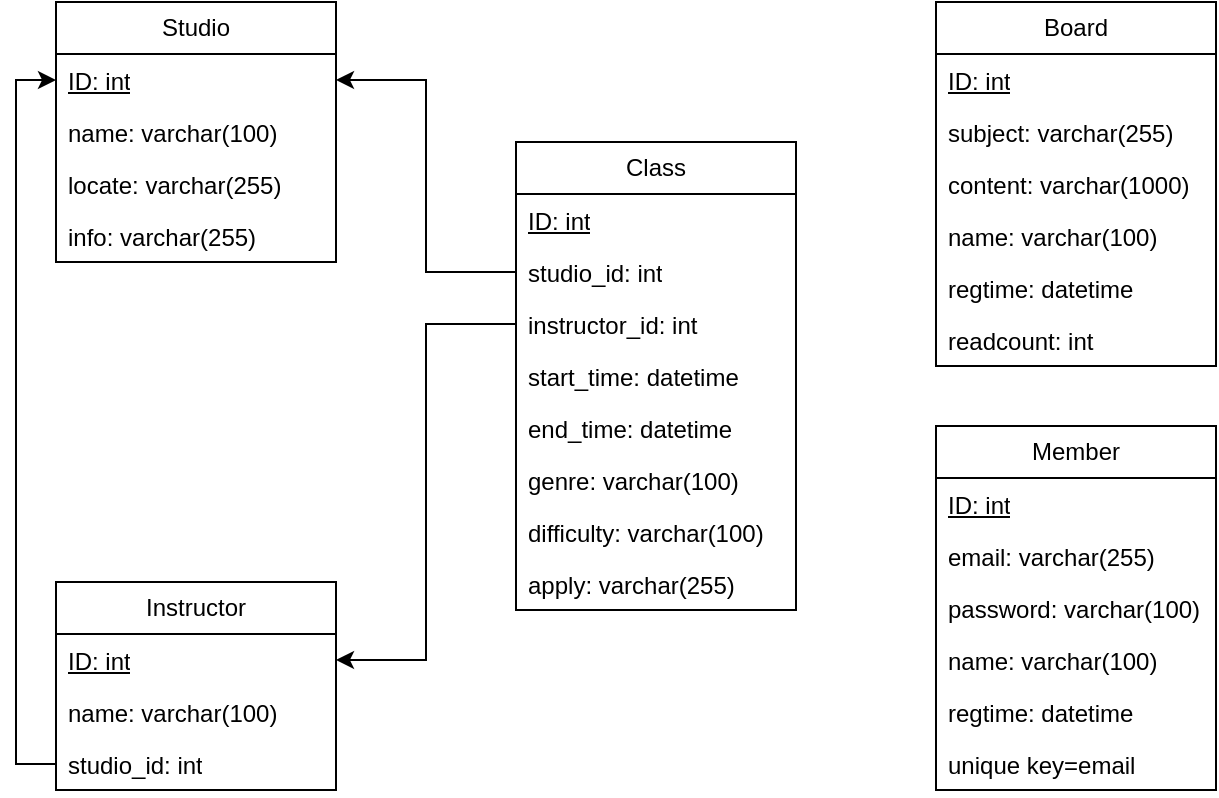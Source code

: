 <mxfile version="21.6.8" type="device">
  <diagram id="C5RBs43oDa-KdzZeNtuy" name="Page-1">
    <mxGraphModel dx="1418" dy="828" grid="1" gridSize="10" guides="1" tooltips="1" connect="1" arrows="1" fold="1" page="1" pageScale="1" pageWidth="827" pageHeight="1169" math="0" shadow="0">
      <root>
        <mxCell id="WIyWlLk6GJQsqaUBKTNV-0" />
        <mxCell id="WIyWlLk6GJQsqaUBKTNV-1" parent="WIyWlLk6GJQsqaUBKTNV-0" />
        <mxCell id="jJiOJmWEeaEI1OGux8xR-23" value="Studio" style="swimlane;fontStyle=0;childLayout=stackLayout;horizontal=1;startSize=26;fillColor=none;horizontalStack=0;resizeParent=1;resizeParentMax=0;resizeLast=0;collapsible=1;marginBottom=0;whiteSpace=wrap;html=1;" parent="WIyWlLk6GJQsqaUBKTNV-1" vertex="1">
          <mxGeometry x="130" y="110" width="140" height="130" as="geometry" />
        </mxCell>
        <mxCell id="jJiOJmWEeaEI1OGux8xR-60" value="ID: int" style="text;strokeColor=none;fillColor=none;align=left;verticalAlign=top;spacingLeft=4;spacingRight=4;overflow=hidden;rotatable=0;points=[[0,0.5],[1,0.5]];portConstraint=eastwest;whiteSpace=wrap;html=1;fontStyle=4" parent="jJiOJmWEeaEI1OGux8xR-23" vertex="1">
          <mxGeometry y="26" width="140" height="26" as="geometry" />
        </mxCell>
        <mxCell id="jJiOJmWEeaEI1OGux8xR-24" value="name: varchar(100)" style="text;strokeColor=none;fillColor=none;align=left;verticalAlign=top;spacingLeft=4;spacingRight=4;overflow=hidden;rotatable=0;points=[[0,0.5],[1,0.5]];portConstraint=eastwest;whiteSpace=wrap;html=1;" parent="jJiOJmWEeaEI1OGux8xR-23" vertex="1">
          <mxGeometry y="52" width="140" height="26" as="geometry" />
        </mxCell>
        <mxCell id="jJiOJmWEeaEI1OGux8xR-25" value="locate: varchar(255)" style="text;strokeColor=none;fillColor=none;align=left;verticalAlign=top;spacingLeft=4;spacingRight=4;overflow=hidden;rotatable=0;points=[[0,0.5],[1,0.5]];portConstraint=eastwest;whiteSpace=wrap;html=1;" parent="jJiOJmWEeaEI1OGux8xR-23" vertex="1">
          <mxGeometry y="78" width="140" height="26" as="geometry" />
        </mxCell>
        <mxCell id="jJiOJmWEeaEI1OGux8xR-62" value="info: varchar(255)" style="text;strokeColor=none;fillColor=none;align=left;verticalAlign=top;spacingLeft=4;spacingRight=4;overflow=hidden;rotatable=0;points=[[0,0.5],[1,0.5]];portConstraint=eastwest;whiteSpace=wrap;html=1;" parent="jJiOJmWEeaEI1OGux8xR-23" vertex="1">
          <mxGeometry y="104" width="140" height="26" as="geometry" />
        </mxCell>
        <mxCell id="jJiOJmWEeaEI1OGux8xR-29" value="Instructor" style="swimlane;fontStyle=0;childLayout=stackLayout;horizontal=1;startSize=26;fillColor=none;horizontalStack=0;resizeParent=1;resizeParentMax=0;resizeLast=0;collapsible=1;marginBottom=0;whiteSpace=wrap;html=1;" parent="WIyWlLk6GJQsqaUBKTNV-1" vertex="1">
          <mxGeometry x="130" y="400" width="140" height="104" as="geometry" />
        </mxCell>
        <mxCell id="jJiOJmWEeaEI1OGux8xR-30" value="&lt;u&gt;ID: int&lt;/u&gt;" style="text;strokeColor=none;fillColor=none;align=left;verticalAlign=top;spacingLeft=4;spacingRight=4;overflow=hidden;rotatable=0;points=[[0,0.5],[1,0.5]];portConstraint=eastwest;whiteSpace=wrap;html=1;" parent="jJiOJmWEeaEI1OGux8xR-29" vertex="1">
          <mxGeometry y="26" width="140" height="26" as="geometry" />
        </mxCell>
        <mxCell id="jJiOJmWEeaEI1OGux8xR-31" value="name: varchar(100)" style="text;strokeColor=none;fillColor=none;align=left;verticalAlign=top;spacingLeft=4;spacingRight=4;overflow=hidden;rotatable=0;points=[[0,0.5],[1,0.5]];portConstraint=eastwest;whiteSpace=wrap;html=1;" parent="jJiOJmWEeaEI1OGux8xR-29" vertex="1">
          <mxGeometry y="52" width="140" height="26" as="geometry" />
        </mxCell>
        <mxCell id="jJiOJmWEeaEI1OGux8xR-33" value="studio_id: int" style="text;strokeColor=none;fillColor=none;align=left;verticalAlign=top;spacingLeft=4;spacingRight=4;overflow=hidden;rotatable=0;points=[[0,0.5],[1,0.5]];portConstraint=eastwest;whiteSpace=wrap;html=1;" parent="jJiOJmWEeaEI1OGux8xR-29" vertex="1">
          <mxGeometry y="78" width="140" height="26" as="geometry" />
        </mxCell>
        <mxCell id="jJiOJmWEeaEI1OGux8xR-41" value="Class" style="swimlane;fontStyle=0;childLayout=stackLayout;horizontal=1;startSize=26;fillColor=none;horizontalStack=0;resizeParent=1;resizeParentMax=0;resizeLast=0;collapsible=1;marginBottom=0;whiteSpace=wrap;html=1;" parent="WIyWlLk6GJQsqaUBKTNV-1" vertex="1">
          <mxGeometry x="360" y="180" width="140" height="234" as="geometry" />
        </mxCell>
        <mxCell id="jJiOJmWEeaEI1OGux8xR-42" value="ID: int" style="text;strokeColor=none;fillColor=none;align=left;verticalAlign=top;spacingLeft=4;spacingRight=4;overflow=hidden;rotatable=0;points=[[0,0.5],[1,0.5]];portConstraint=eastwest;whiteSpace=wrap;html=1;fontStyle=4" parent="jJiOJmWEeaEI1OGux8xR-41" vertex="1">
          <mxGeometry y="26" width="140" height="26" as="geometry" />
        </mxCell>
        <mxCell id="jJiOJmWEeaEI1OGux8xR-44" value="studio_id: int" style="text;strokeColor=none;fillColor=none;align=left;verticalAlign=top;spacingLeft=4;spacingRight=4;overflow=hidden;rotatable=0;points=[[0,0.5],[1,0.5]];portConstraint=eastwest;whiteSpace=wrap;html=1;" parent="jJiOJmWEeaEI1OGux8xR-41" vertex="1">
          <mxGeometry y="52" width="140" height="26" as="geometry" />
        </mxCell>
        <mxCell id="jJiOJmWEeaEI1OGux8xR-57" value="instructor_id: int" style="text;strokeColor=none;fillColor=none;align=left;verticalAlign=top;spacingLeft=4;spacingRight=4;overflow=hidden;rotatable=0;points=[[0,0.5],[1,0.5]];portConstraint=eastwest;whiteSpace=wrap;html=1;" parent="jJiOJmWEeaEI1OGux8xR-41" vertex="1">
          <mxGeometry y="78" width="140" height="26" as="geometry" />
        </mxCell>
        <mxCell id="jJiOJmWEeaEI1OGux8xR-43" value="start_time: datetime" style="text;strokeColor=none;fillColor=none;align=left;verticalAlign=top;spacingLeft=4;spacingRight=4;overflow=hidden;rotatable=0;points=[[0,0.5],[1,0.5]];portConstraint=eastwest;whiteSpace=wrap;html=1;" parent="jJiOJmWEeaEI1OGux8xR-41" vertex="1">
          <mxGeometry y="104" width="140" height="26" as="geometry" />
        </mxCell>
        <mxCell id="jJiOJmWEeaEI1OGux8xR-68" value="end_time: datetime" style="text;strokeColor=none;fillColor=none;align=left;verticalAlign=top;spacingLeft=4;spacingRight=4;overflow=hidden;rotatable=0;points=[[0,0.5],[1,0.5]];portConstraint=eastwest;whiteSpace=wrap;html=1;" parent="jJiOJmWEeaEI1OGux8xR-41" vertex="1">
          <mxGeometry y="130" width="140" height="26" as="geometry" />
        </mxCell>
        <mxCell id="jJiOJmWEeaEI1OGux8xR-63" value="genre: varchar(100)" style="text;strokeColor=none;fillColor=none;align=left;verticalAlign=top;spacingLeft=4;spacingRight=4;overflow=hidden;rotatable=0;points=[[0,0.5],[1,0.5]];portConstraint=eastwest;whiteSpace=wrap;html=1;" parent="jJiOJmWEeaEI1OGux8xR-41" vertex="1">
          <mxGeometry y="156" width="140" height="26" as="geometry" />
        </mxCell>
        <mxCell id="jJiOJmWEeaEI1OGux8xR-64" value="difficulty: varchar(100)" style="text;strokeColor=none;fillColor=none;align=left;verticalAlign=top;spacingLeft=4;spacingRight=4;overflow=hidden;rotatable=0;points=[[0,0.5],[1,0.5]];portConstraint=eastwest;whiteSpace=wrap;html=1;" parent="jJiOJmWEeaEI1OGux8xR-41" vertex="1">
          <mxGeometry y="182" width="140" height="26" as="geometry" />
        </mxCell>
        <mxCell id="jJiOJmWEeaEI1OGux8xR-66" value="apply: varchar(255)" style="text;strokeColor=none;fillColor=none;align=left;verticalAlign=top;spacingLeft=4;spacingRight=4;overflow=hidden;rotatable=0;points=[[0,0.5],[1,0.5]];portConstraint=eastwest;whiteSpace=wrap;html=1;" parent="jJiOJmWEeaEI1OGux8xR-41" vertex="1">
          <mxGeometry y="208" width="140" height="26" as="geometry" />
        </mxCell>
        <mxCell id="jJiOJmWEeaEI1OGux8xR-46" style="edgeStyle=orthogonalEdgeStyle;rounded=0;orthogonalLoop=1;jettySize=auto;html=1;entryX=0;entryY=0.5;entryDx=0;entryDy=0;" parent="WIyWlLk6GJQsqaUBKTNV-1" source="jJiOJmWEeaEI1OGux8xR-33" target="jJiOJmWEeaEI1OGux8xR-60" edge="1">
          <mxGeometry relative="1" as="geometry" />
        </mxCell>
        <mxCell id="jJiOJmWEeaEI1OGux8xR-58" style="edgeStyle=orthogonalEdgeStyle;rounded=0;orthogonalLoop=1;jettySize=auto;html=1;entryX=1;entryY=0.5;entryDx=0;entryDy=0;" parent="WIyWlLk6GJQsqaUBKTNV-1" source="jJiOJmWEeaEI1OGux8xR-57" target="jJiOJmWEeaEI1OGux8xR-30" edge="1">
          <mxGeometry relative="1" as="geometry" />
        </mxCell>
        <mxCell id="jJiOJmWEeaEI1OGux8xR-61" style="edgeStyle=orthogonalEdgeStyle;rounded=0;orthogonalLoop=1;jettySize=auto;html=1;exitX=0;exitY=0.5;exitDx=0;exitDy=0;entryX=1;entryY=0.5;entryDx=0;entryDy=0;" parent="WIyWlLk6GJQsqaUBKTNV-1" source="jJiOJmWEeaEI1OGux8xR-44" target="jJiOJmWEeaEI1OGux8xR-60" edge="1">
          <mxGeometry relative="1" as="geometry" />
        </mxCell>
        <mxCell id="jJiOJmWEeaEI1OGux8xR-69" value="Member" style="swimlane;fontStyle=0;childLayout=stackLayout;horizontal=1;startSize=26;fillColor=none;horizontalStack=0;resizeParent=1;resizeParentMax=0;resizeLast=0;collapsible=1;marginBottom=0;whiteSpace=wrap;html=1;" parent="WIyWlLk6GJQsqaUBKTNV-1" vertex="1">
          <mxGeometry x="570" y="322" width="140" height="182" as="geometry" />
        </mxCell>
        <mxCell id="jJiOJmWEeaEI1OGux8xR-70" value="&lt;u&gt;ID: int&lt;/u&gt;" style="text;strokeColor=none;fillColor=none;align=left;verticalAlign=top;spacingLeft=4;spacingRight=4;overflow=hidden;rotatable=0;points=[[0,0.5],[1,0.5]];portConstraint=eastwest;whiteSpace=wrap;html=1;" parent="jJiOJmWEeaEI1OGux8xR-69" vertex="1">
          <mxGeometry y="26" width="140" height="26" as="geometry" />
        </mxCell>
        <mxCell id="jJiOJmWEeaEI1OGux8xR-71" value="email: varchar(255)" style="text;strokeColor=none;fillColor=none;align=left;verticalAlign=top;spacingLeft=4;spacingRight=4;overflow=hidden;rotatable=0;points=[[0,0.5],[1,0.5]];portConstraint=eastwest;whiteSpace=wrap;html=1;" parent="jJiOJmWEeaEI1OGux8xR-69" vertex="1">
          <mxGeometry y="52" width="140" height="26" as="geometry" />
        </mxCell>
        <mxCell id="jJiOJmWEeaEI1OGux8xR-72" value="password: varchar(100)" style="text;strokeColor=none;fillColor=none;align=left;verticalAlign=top;spacingLeft=4;spacingRight=4;overflow=hidden;rotatable=0;points=[[0,0.5],[1,0.5]];portConstraint=eastwest;whiteSpace=wrap;html=1;" parent="jJiOJmWEeaEI1OGux8xR-69" vertex="1">
          <mxGeometry y="78" width="140" height="26" as="geometry" />
        </mxCell>
        <mxCell id="jJiOJmWEeaEI1OGux8xR-73" value="name: varchar(100)" style="text;strokeColor=none;fillColor=none;align=left;verticalAlign=top;spacingLeft=4;spacingRight=4;overflow=hidden;rotatable=0;points=[[0,0.5],[1,0.5]];portConstraint=eastwest;whiteSpace=wrap;html=1;" parent="jJiOJmWEeaEI1OGux8xR-69" vertex="1">
          <mxGeometry y="104" width="140" height="26" as="geometry" />
        </mxCell>
        <mxCell id="jJiOJmWEeaEI1OGux8xR-74" value="regtime: datetime" style="text;strokeColor=none;fillColor=none;align=left;verticalAlign=top;spacingLeft=4;spacingRight=4;overflow=hidden;rotatable=0;points=[[0,0.5],[1,0.5]];portConstraint=eastwest;whiteSpace=wrap;html=1;" parent="jJiOJmWEeaEI1OGux8xR-69" vertex="1">
          <mxGeometry y="130" width="140" height="26" as="geometry" />
        </mxCell>
        <mxCell id="jJiOJmWEeaEI1OGux8xR-75" value="unique key=email" style="text;strokeColor=none;fillColor=none;align=left;verticalAlign=top;spacingLeft=4;spacingRight=4;overflow=hidden;rotatable=0;points=[[0,0.5],[1,0.5]];portConstraint=eastwest;whiteSpace=wrap;html=1;" parent="jJiOJmWEeaEI1OGux8xR-69" vertex="1">
          <mxGeometry y="156" width="140" height="26" as="geometry" />
        </mxCell>
        <mxCell id="jJiOJmWEeaEI1OGux8xR-76" value="Board" style="swimlane;fontStyle=0;childLayout=stackLayout;horizontal=1;startSize=26;fillColor=none;horizontalStack=0;resizeParent=1;resizeParentMax=0;resizeLast=0;collapsible=1;marginBottom=0;whiteSpace=wrap;html=1;" parent="WIyWlLk6GJQsqaUBKTNV-1" vertex="1">
          <mxGeometry x="570" y="110" width="140" height="182" as="geometry" />
        </mxCell>
        <mxCell id="jJiOJmWEeaEI1OGux8xR-77" value="&lt;u&gt;ID: int&lt;/u&gt;" style="text;strokeColor=none;fillColor=none;align=left;verticalAlign=top;spacingLeft=4;spacingRight=4;overflow=hidden;rotatable=0;points=[[0,0.5],[1,0.5]];portConstraint=eastwest;whiteSpace=wrap;html=1;" parent="jJiOJmWEeaEI1OGux8xR-76" vertex="1">
          <mxGeometry y="26" width="140" height="26" as="geometry" />
        </mxCell>
        <mxCell id="jJiOJmWEeaEI1OGux8xR-78" value="subject: varchar(255)" style="text;strokeColor=none;fillColor=none;align=left;verticalAlign=top;spacingLeft=4;spacingRight=4;overflow=hidden;rotatable=0;points=[[0,0.5],[1,0.5]];portConstraint=eastwest;whiteSpace=wrap;html=1;" parent="jJiOJmWEeaEI1OGux8xR-76" vertex="1">
          <mxGeometry y="52" width="140" height="26" as="geometry" />
        </mxCell>
        <mxCell id="jJiOJmWEeaEI1OGux8xR-79" value="content: varchar(1000)" style="text;strokeColor=none;fillColor=none;align=left;verticalAlign=top;spacingLeft=4;spacingRight=4;overflow=hidden;rotatable=0;points=[[0,0.5],[1,0.5]];portConstraint=eastwest;whiteSpace=wrap;html=1;" parent="jJiOJmWEeaEI1OGux8xR-76" vertex="1">
          <mxGeometry y="78" width="140" height="26" as="geometry" />
        </mxCell>
        <mxCell id="jJiOJmWEeaEI1OGux8xR-80" value="name: varchar(100)" style="text;strokeColor=none;fillColor=none;align=left;verticalAlign=top;spacingLeft=4;spacingRight=4;overflow=hidden;rotatable=0;points=[[0,0.5],[1,0.5]];portConstraint=eastwest;whiteSpace=wrap;html=1;" parent="jJiOJmWEeaEI1OGux8xR-76" vertex="1">
          <mxGeometry y="104" width="140" height="26" as="geometry" />
        </mxCell>
        <mxCell id="jJiOJmWEeaEI1OGux8xR-81" value="regtime: datetime" style="text;strokeColor=none;fillColor=none;align=left;verticalAlign=top;spacingLeft=4;spacingRight=4;overflow=hidden;rotatable=0;points=[[0,0.5],[1,0.5]];portConstraint=eastwest;whiteSpace=wrap;html=1;" parent="jJiOJmWEeaEI1OGux8xR-76" vertex="1">
          <mxGeometry y="130" width="140" height="26" as="geometry" />
        </mxCell>
        <mxCell id="jJiOJmWEeaEI1OGux8xR-82" value="readcount: int" style="text;strokeColor=none;fillColor=none;align=left;verticalAlign=top;spacingLeft=4;spacingRight=4;overflow=hidden;rotatable=0;points=[[0,0.5],[1,0.5]];portConstraint=eastwest;whiteSpace=wrap;html=1;" parent="jJiOJmWEeaEI1OGux8xR-76" vertex="1">
          <mxGeometry y="156" width="140" height="26" as="geometry" />
        </mxCell>
      </root>
    </mxGraphModel>
  </diagram>
</mxfile>
